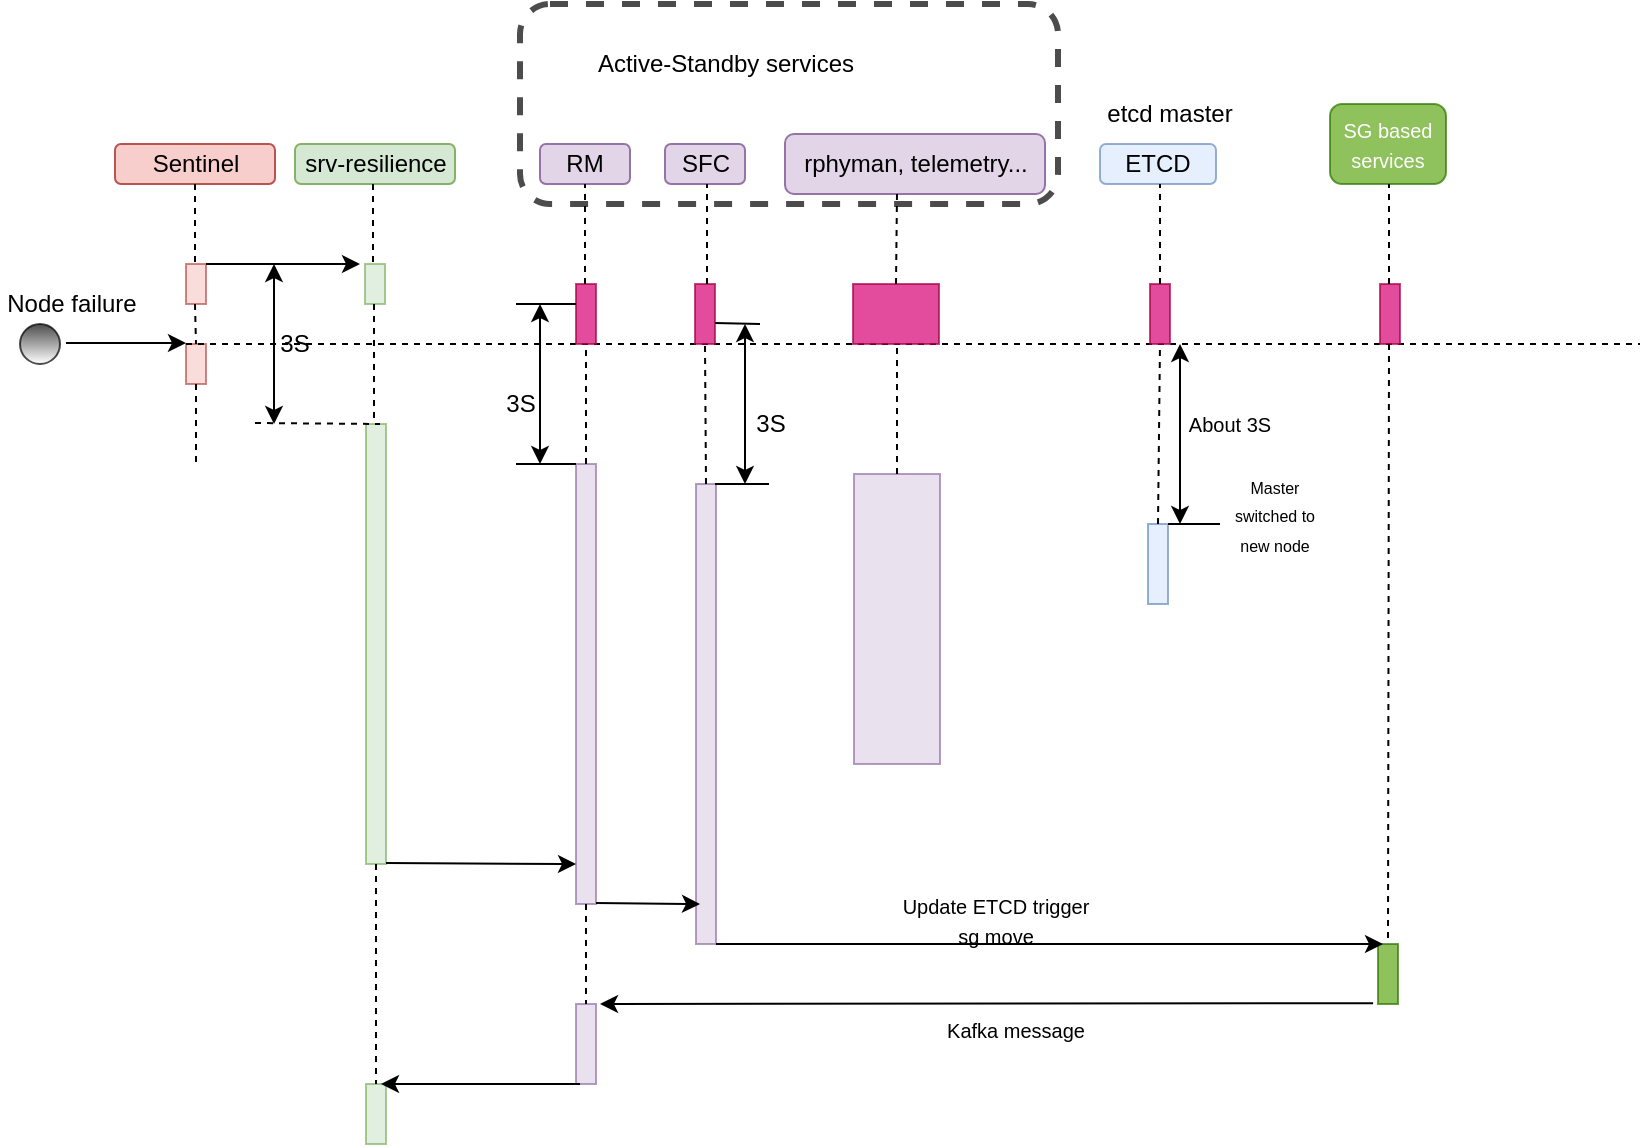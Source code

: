 <mxfile version="11.0.1" type="github"><diagram id="rz94_Uhr8k5v-FVwEpUD" name="integration_resilience"><mxGraphModel dx="1363" dy="916" grid="1" gridSize="10" guides="1" tooltips="1" connect="1" arrows="1" fold="1" page="1" pageScale="1" pageWidth="850" pageHeight="1100" math="0" shadow="0"><root><mxCell id="0"/><mxCell id="1" parent="0"/><mxCell id="OxOy1GGtkLxaxUeBjBgH-1" value="Sentinel" style="rounded=1;whiteSpace=wrap;html=1;fillColor=#f8cecc;strokeColor=#b85450;" parent="1" vertex="1"><mxGeometry x="67.5" y="180" width="80" height="20" as="geometry"/></mxCell><mxCell id="OxOy1GGtkLxaxUeBjBgH-3" value="srv-resilience" style="rounded=1;whiteSpace=wrap;html=1;fillColor=#d5e8d4;strokeColor=#82b366;" parent="1" vertex="1"><mxGeometry x="157.5" y="180" width="80" height="20" as="geometry"/></mxCell><mxCell id="OxOy1GGtkLxaxUeBjBgH-4" value="RM" style="rounded=1;whiteSpace=wrap;html=1;fillColor=#e1d5e7;strokeColor=#9673a6;" parent="1" vertex="1"><mxGeometry x="280" y="180" width="45" height="20" as="geometry"/></mxCell><mxCell id="OxOy1GGtkLxaxUeBjBgH-5" value="SFC" style="rounded=1;whiteSpace=wrap;html=1;fillColor=#e1d5e7;strokeColor=#9673a6;" parent="1" vertex="1"><mxGeometry x="342.5" y="180" width="40" height="20" as="geometry"/></mxCell><mxCell id="OxOy1GGtkLxaxUeBjBgH-6" value="rphyman, telemetry..." style="rounded=1;whiteSpace=wrap;html=1;fillColor=#e1d5e7;strokeColor=#9673a6;" parent="1" vertex="1"><mxGeometry x="402.5" y="175" width="130" height="30" as="geometry"/></mxCell><mxCell id="OxOy1GGtkLxaxUeBjBgH-8" value="" style="rounded=1;whiteSpace=wrap;html=1;shadow=0;glass=0;dashed=1;comic=0;strokeWidth=3;opacity=70;fillColor=none;gradientColor=#ffffff;" parent="1" vertex="1"><mxGeometry x="270" y="110" width="269" height="100" as="geometry"/></mxCell><mxCell id="OxOy1GGtkLxaxUeBjBgH-9" value="Active-Standby services" style="text;html=1;strokeColor=none;fillColor=none;align=center;verticalAlign=middle;whiteSpace=wrap;rounded=0;shadow=0;glass=0;dashed=1;comic=0;opacity=70;" parent="1" vertex="1"><mxGeometry x="302.5" y="130" width="140" height="20" as="geometry"/></mxCell><mxCell id="OxOy1GGtkLxaxUeBjBgH-10" value="" style="rounded=0;whiteSpace=wrap;html=1;shadow=0;glass=0;comic=0;strokeWidth=1;fillColor=#f8cecc;opacity=70;strokeColor=#b85450;" parent="1" vertex="1"><mxGeometry x="103" y="240" width="10" height="20" as="geometry"/></mxCell><mxCell id="OxOy1GGtkLxaxUeBjBgH-13" value="" style="endArrow=none;dashed=1;html=1;" parent="1" edge="1"><mxGeometry width="50" height="50" relative="1" as="geometry"><mxPoint x="107.5" y="200" as="sourcePoint"/><mxPoint x="107.5" y="240" as="targetPoint"/></mxGeometry></mxCell><mxCell id="OxOy1GGtkLxaxUeBjBgH-17" value="" style="rounded=0;whiteSpace=wrap;html=1;shadow=0;glass=0;comic=0;strokeWidth=1;fillColor=#d5e8d4;opacity=70;strokeColor=#82b366;" parent="1" vertex="1"><mxGeometry x="192.5" y="240" width="10" height="20" as="geometry"/></mxCell><mxCell id="OxOy1GGtkLxaxUeBjBgH-18" value="" style="endArrow=none;dashed=1;html=1;" parent="1" edge="1"><mxGeometry width="50" height="50" relative="1" as="geometry"><mxPoint x="196.5" y="200" as="sourcePoint"/><mxPoint x="196.5" y="240" as="targetPoint"/></mxGeometry></mxCell><mxCell id="OxOy1GGtkLxaxUeBjBgH-19" value="" style="endArrow=classic;html=1;" parent="1" edge="1"><mxGeometry width="50" height="50" relative="1" as="geometry"><mxPoint x="113" y="240" as="sourcePoint"/><mxPoint x="190" y="240" as="targetPoint"/></mxGeometry></mxCell><mxCell id="OxOy1GGtkLxaxUeBjBgH-20" value="" style="rounded=0;whiteSpace=wrap;html=1;shadow=0;glass=0;comic=0;strokeWidth=1;fillColor=#f8cecc;opacity=70;strokeColor=#b85450;" parent="1" vertex="1"><mxGeometry x="103" y="280" width="10" height="20" as="geometry"/></mxCell><mxCell id="OxOy1GGtkLxaxUeBjBgH-23" value="" style="rounded=0;whiteSpace=wrap;html=1;shadow=0;glass=0;comic=0;strokeWidth=1;fillColor=#d5e8d4;opacity=70;strokeColor=#82b366;" parent="1" vertex="1"><mxGeometry x="193" y="320" width="10" height="220" as="geometry"/></mxCell><mxCell id="OxOy1GGtkLxaxUeBjBgH-26" value="" style="endArrow=classic;startArrow=classic;html=1;" parent="1" edge="1"><mxGeometry width="50" height="50" relative="1" as="geometry"><mxPoint x="147" y="320" as="sourcePoint"/><mxPoint x="147" y="240" as="targetPoint"/></mxGeometry></mxCell><mxCell id="OxOy1GGtkLxaxUeBjBgH-27" value="" style="endArrow=none;html=1;dashed=1;" parent="1" edge="1"><mxGeometry width="50" height="50" relative="1" as="geometry"><mxPoint x="137.5" y="319.5" as="sourcePoint"/><mxPoint x="200" y="320" as="targetPoint"/></mxGeometry></mxCell><mxCell id="OxOy1GGtkLxaxUeBjBgH-28" value="" style="endArrow=classic;html=1;endFill=1;" parent="1" edge="1"><mxGeometry width="50" height="50" relative="1" as="geometry"><mxPoint x="43" y="279.5" as="sourcePoint"/><mxPoint x="103" y="279.5" as="targetPoint"/></mxGeometry></mxCell><mxCell id="OxOy1GGtkLxaxUeBjBgH-29" value="" style="ellipse;whiteSpace=wrap;html=1;aspect=fixed;shadow=0;glass=0;comic=0;strokeWidth=1;fillColor=#000000;gradientColor=#ffffff;opacity=70;strokeColor=#000000;" parent="1" vertex="1"><mxGeometry x="20" y="270" width="20" height="20" as="geometry"/></mxCell><mxCell id="OxOy1GGtkLxaxUeBjBgH-32" value="Node failure" style="text;html=1;strokeColor=none;fillColor=none;align=center;verticalAlign=middle;whiteSpace=wrap;rounded=0;shadow=0;glass=0;comic=0;opacity=70;" parent="1" vertex="1"><mxGeometry x="10" y="250" width="72" height="20" as="geometry"/></mxCell><mxCell id="OxOy1GGtkLxaxUeBjBgH-33" value="3S" style="text;html=1;strokeColor=none;fillColor=none;align=center;verticalAlign=middle;whiteSpace=wrap;rounded=0;shadow=0;glass=0;comic=0;opacity=70;" parent="1" vertex="1"><mxGeometry x="145" y="270" width="25" height="20" as="geometry"/></mxCell><mxCell id="OxOy1GGtkLxaxUeBjBgH-34" value="" style="endArrow=none;dashed=1;html=1;" parent="1" edge="1"><mxGeometry width="50" height="50" relative="1" as="geometry"><mxPoint x="108" y="300" as="sourcePoint"/><mxPoint x="108" y="340" as="targetPoint"/></mxGeometry></mxCell><mxCell id="OxOy1GGtkLxaxUeBjBgH-35" value="" style="endArrow=none;dashed=1;html=1;" parent="1" edge="1"><mxGeometry width="50" height="50" relative="1" as="geometry"><mxPoint x="107.5" y="260" as="sourcePoint"/><mxPoint x="108" y="280" as="targetPoint"/></mxGeometry></mxCell><mxCell id="OxOy1GGtkLxaxUeBjBgH-36" value="" style="endArrow=none;dashed=1;html=1;" parent="1" edge="1"><mxGeometry width="50" height="50" relative="1" as="geometry"><mxPoint x="197" y="260" as="sourcePoint"/><mxPoint x="197" y="320" as="targetPoint"/></mxGeometry></mxCell><mxCell id="OxOy1GGtkLxaxUeBjBgH-39" value="ETCD" style="rounded=1;whiteSpace=wrap;html=1;shadow=0;glass=0;comic=0;strokeColor=#6c8ebf;strokeWidth=1;fillColor=#dae8fc;opacity=70;" parent="1" vertex="1"><mxGeometry x="560" y="180" width="58" height="20" as="geometry"/></mxCell><mxCell id="OxOy1GGtkLxaxUeBjBgH-40" value="etcd master" style="text;html=1;strokeColor=none;fillColor=none;align=center;verticalAlign=middle;whiteSpace=wrap;rounded=0;shadow=0;glass=0;comic=0;opacity=70;" parent="1" vertex="1"><mxGeometry x="560" y="155" width="70" height="20" as="geometry"/></mxCell><mxCell id="OxOy1GGtkLxaxUeBjBgH-41" value="" style="endArrow=none;dashed=1;html=1;strokeColor=#000000;" parent="1" edge="1"><mxGeometry width="50" height="50" relative="1" as="geometry"><mxPoint x="103" y="280" as="sourcePoint"/><mxPoint x="830" y="280" as="targetPoint"/></mxGeometry></mxCell><mxCell id="OxOy1GGtkLxaxUeBjBgH-42" value="" style="rounded=0;whiteSpace=wrap;html=1;shadow=0;glass=0;comic=0;strokeWidth=1;fillColor=#d80073;opacity=70;strokeColor=#A50040;fontColor=#ffffff;" parent="1" vertex="1"><mxGeometry x="298" y="250" width="10" height="30" as="geometry"/></mxCell><mxCell id="OxOy1GGtkLxaxUeBjBgH-49" value="" style="rounded=0;whiteSpace=wrap;html=1;shadow=0;glass=0;comic=0;strokeWidth=1;fillColor=#e1d5e7;opacity=70;strokeColor=#9673a6;" parent="1" vertex="1"><mxGeometry x="298" y="340" width="10" height="220" as="geometry"/></mxCell><mxCell id="OxOy1GGtkLxaxUeBjBgH-50" value="" style="endArrow=none;html=1;strokeColor=#000000;" parent="1" edge="1"><mxGeometry width="50" height="50" relative="1" as="geometry"><mxPoint x="268" y="260" as="sourcePoint"/><mxPoint x="298" y="260" as="targetPoint"/></mxGeometry></mxCell><mxCell id="OxOy1GGtkLxaxUeBjBgH-51" value="" style="endArrow=none;html=1;strokeColor=#000000;" parent="1" edge="1"><mxGeometry width="50" height="50" relative="1" as="geometry"><mxPoint x="268" y="340" as="sourcePoint"/><mxPoint x="298" y="340" as="targetPoint"/></mxGeometry></mxCell><mxCell id="OxOy1GGtkLxaxUeBjBgH-52" value="" style="endArrow=classic;startArrow=classic;html=1;" parent="1" edge="1"><mxGeometry width="50" height="50" relative="1" as="geometry"><mxPoint x="280" y="340" as="sourcePoint"/><mxPoint x="280" y="260" as="targetPoint"/></mxGeometry></mxCell><mxCell id="OxOy1GGtkLxaxUeBjBgH-53" value="3S" style="text;html=1;strokeColor=none;fillColor=none;align=center;verticalAlign=middle;whiteSpace=wrap;rounded=0;shadow=0;glass=0;comic=0;opacity=70;" parent="1" vertex="1"><mxGeometry x="257.5" y="300" width="25" height="20" as="geometry"/></mxCell><mxCell id="OxOy1GGtkLxaxUeBjBgH-54" value="" style="endArrow=none;dashed=1;html=1;strokeColor=#000000;" parent="1" edge="1"><mxGeometry width="50" height="50" relative="1" as="geometry"><mxPoint x="302.5" y="250" as="sourcePoint"/><mxPoint x="302.5" y="200" as="targetPoint"/></mxGeometry></mxCell><mxCell id="OxOy1GGtkLxaxUeBjBgH-55" value="" style="endArrow=none;dashed=1;html=1;strokeColor=#000000;exitX=0.5;exitY=0;exitDx=0;exitDy=0;" parent="1" source="OxOy1GGtkLxaxUeBjBgH-49" edge="1"><mxGeometry width="50" height="50" relative="1" as="geometry"><mxPoint x="303" y="330" as="sourcePoint"/><mxPoint x="303" y="280" as="targetPoint"/></mxGeometry></mxCell><mxCell id="OxOy1GGtkLxaxUeBjBgH-56" value="" style="rounded=0;whiteSpace=wrap;html=1;shadow=0;glass=0;comic=0;strokeWidth=1;fillColor=#d80073;opacity=70;strokeColor=#A50040;fontColor=#ffffff;" parent="1" vertex="1"><mxGeometry x="585" y="250" width="10" height="30" as="geometry"/></mxCell><mxCell id="OxOy1GGtkLxaxUeBjBgH-58" value="" style="rounded=0;whiteSpace=wrap;html=1;shadow=0;glass=0;comic=0;strokeWidth=1;fillColor=#dae8fc;opacity=70;strokeColor=#6c8ebf;" parent="1" vertex="1"><mxGeometry x="584" y="370" width="10" height="40" as="geometry"/></mxCell><mxCell id="OxOy1GGtkLxaxUeBjBgH-59" value="" style="rounded=0;whiteSpace=wrap;html=1;shadow=0;glass=0;comic=0;strokeWidth=1;fillColor=#d80073;opacity=70;strokeColor=#A50040;fontColor=#ffffff;" parent="1" vertex="1"><mxGeometry x="357.5" y="250" width="10" height="30" as="geometry"/></mxCell><mxCell id="OxOy1GGtkLxaxUeBjBgH-60" value="" style="endArrow=none;html=1;strokeColor=#000000;" parent="1" edge="1"><mxGeometry width="50" height="50" relative="1" as="geometry"><mxPoint x="367.5" y="269.5" as="sourcePoint"/><mxPoint x="390" y="270" as="targetPoint"/></mxGeometry></mxCell><mxCell id="OxOy1GGtkLxaxUeBjBgH-61" value="" style="endArrow=classic;startArrow=classic;html=1;" parent="1" edge="1"><mxGeometry width="50" height="50" relative="1" as="geometry"><mxPoint x="382.5" y="350" as="sourcePoint"/><mxPoint x="382.5" y="270" as="targetPoint"/></mxGeometry></mxCell><mxCell id="OxOy1GGtkLxaxUeBjBgH-62" value="" style="rounded=0;whiteSpace=wrap;html=1;shadow=0;glass=0;comic=0;strokeWidth=1;fillColor=#e1d5e7;opacity=70;strokeColor=#9673a6;" parent="1" vertex="1"><mxGeometry x="358" y="350" width="10" height="230" as="geometry"/></mxCell><mxCell id="OxOy1GGtkLxaxUeBjBgH-64" value="" style="endArrow=none;html=1;strokeColor=#000000;" parent="1" edge="1"><mxGeometry width="50" height="50" relative="1" as="geometry"><mxPoint x="367.5" y="350" as="sourcePoint"/><mxPoint x="394.5" y="350" as="targetPoint"/><Array as="points"><mxPoint x="367.5" y="350"/></Array></mxGeometry></mxCell><mxCell id="OxOy1GGtkLxaxUeBjBgH-65" value="3S" style="text;html=1;strokeColor=none;fillColor=none;align=center;verticalAlign=middle;whiteSpace=wrap;rounded=0;shadow=0;glass=0;comic=0;opacity=70;" parent="1" vertex="1"><mxGeometry x="382.5" y="310" width="25" height="20" as="geometry"/></mxCell><mxCell id="OxOy1GGtkLxaxUeBjBgH-66" value="" style="endArrow=none;dashed=1;html=1;strokeColor=#000000;exitX=0.5;exitY=0;exitDx=0;exitDy=0;" parent="1" source="OxOy1GGtkLxaxUeBjBgH-58" edge="1"><mxGeometry width="50" height="50" relative="1" as="geometry"><mxPoint x="589.905" y="340.095" as="sourcePoint"/><mxPoint x="590" y="280" as="targetPoint"/></mxGeometry></mxCell><mxCell id="OxOy1GGtkLxaxUeBjBgH-67" value="" style="endArrow=none;dashed=1;html=1;strokeColor=#000000;" parent="1" edge="1"><mxGeometry width="50" height="50" relative="1" as="geometry"><mxPoint x="363.5" y="250" as="sourcePoint"/><mxPoint x="363.5" y="200" as="targetPoint"/></mxGeometry></mxCell><mxCell id="OxOy1GGtkLxaxUeBjBgH-68" value="" style="endArrow=none;dashed=1;html=1;strokeColor=#000000;exitX=0.5;exitY=0;exitDx=0;exitDy=0;" parent="1" source="OxOy1GGtkLxaxUeBjBgH-62" edge="1"><mxGeometry width="50" height="50" relative="1" as="geometry"><mxPoint x="362.5" y="330" as="sourcePoint"/><mxPoint x="362.5" y="280" as="targetPoint"/></mxGeometry></mxCell><mxCell id="OxOy1GGtkLxaxUeBjBgH-69" value="" style="endArrow=classic;startArrow=classic;html=1;" parent="1" edge="1"><mxGeometry width="50" height="50" relative="1" as="geometry"><mxPoint x="600" y="370" as="sourcePoint"/><mxPoint x="600" y="280" as="targetPoint"/></mxGeometry></mxCell><mxCell id="OxOy1GGtkLxaxUeBjBgH-70" value="&lt;font style=&quot;font-size: 10px&quot;&gt;About 3S&lt;/font&gt;" style="text;html=1;strokeColor=none;fillColor=none;align=center;verticalAlign=middle;whiteSpace=wrap;rounded=0;shadow=0;glass=0;comic=0;opacity=70;" parent="1" vertex="1"><mxGeometry x="600" y="310" width="50" height="20" as="geometry"/></mxCell><mxCell id="OxOy1GGtkLxaxUeBjBgH-71" value="" style="endArrow=none;html=1;strokeColor=#000000;" parent="1" edge="1"><mxGeometry width="50" height="50" relative="1" as="geometry"><mxPoint x="594" y="370" as="sourcePoint"/><mxPoint x="620" y="370" as="targetPoint"/><Array as="points"><mxPoint x="594" y="370"/></Array></mxGeometry></mxCell><mxCell id="OxOy1GGtkLxaxUeBjBgH-72" value="" style="endArrow=none;dashed=1;html=1;strokeColor=#000000;" parent="1" edge="1"><mxGeometry width="50" height="50" relative="1" as="geometry"><mxPoint x="590" y="250" as="sourcePoint"/><mxPoint x="590" y="200" as="targetPoint"/></mxGeometry></mxCell><mxCell id="OxOy1GGtkLxaxUeBjBgH-73" value="&lt;font style=&quot;font-size: 8px&quot;&gt;Master switched to new node&lt;/font&gt;" style="text;html=1;strokeColor=none;fillColor=none;align=center;verticalAlign=middle;whiteSpace=wrap;rounded=0;shadow=0;glass=0;comic=0;opacity=70;" parent="1" vertex="1"><mxGeometry x="620" y="360" width="55" height="10" as="geometry"/></mxCell><mxCell id="OxOy1GGtkLxaxUeBjBgH-74" value="" style="rounded=0;whiteSpace=wrap;html=1;shadow=0;glass=0;comic=0;strokeWidth=1;fillColor=#d80073;opacity=70;strokeColor=#A50040;fontColor=#ffffff;" parent="1" vertex="1"><mxGeometry x="436.5" y="250" width="43" height="30" as="geometry"/></mxCell><mxCell id="OxOy1GGtkLxaxUeBjBgH-75" value="" style="rounded=0;whiteSpace=wrap;html=1;shadow=0;glass=0;comic=0;strokeWidth=1;fillColor=#e1d5e7;opacity=70;strokeColor=#9673a6;" parent="1" vertex="1"><mxGeometry x="437" y="345" width="43" height="145" as="geometry"/></mxCell><mxCell id="OxOy1GGtkLxaxUeBjBgH-77" value="" style="endArrow=none;dashed=1;html=1;strokeColor=#000000;" parent="1" edge="1"><mxGeometry width="50" height="50" relative="1" as="geometry"><mxPoint x="458" y="250" as="sourcePoint"/><mxPoint x="458.5" y="205" as="targetPoint"/></mxGeometry></mxCell><mxCell id="OxOy1GGtkLxaxUeBjBgH-78" value="" style="endArrow=none;dashed=1;html=1;strokeColor=#000000;exitX=0.5;exitY=0;exitDx=0;exitDy=0;" parent="1" source="OxOy1GGtkLxaxUeBjBgH-75" edge="1"><mxGeometry width="50" height="50" relative="1" as="geometry"><mxPoint x="459" y="340" as="sourcePoint"/><mxPoint x="458.5" y="280" as="targetPoint"/></mxGeometry></mxCell><mxCell id="OxOy1GGtkLxaxUeBjBgH-80" value="&lt;font style=&quot;font-size: 10px&quot;&gt;SG based services&lt;/font&gt;" style="rounded=1;whiteSpace=wrap;html=1;shadow=0;glass=0;comic=0;strokeColor=#2D7600;strokeWidth=1;fillColor=#60a917;opacity=70;fontColor=#ffffff;" parent="1" vertex="1"><mxGeometry x="675" y="160" width="58" height="40" as="geometry"/></mxCell><mxCell id="OxOy1GGtkLxaxUeBjBgH-81" value="" style="rounded=0;whiteSpace=wrap;html=1;shadow=0;glass=0;comic=0;strokeWidth=1;fillColor=#d80073;opacity=70;strokeColor=#A50040;fontColor=#ffffff;" parent="1" vertex="1"><mxGeometry x="700" y="250" width="10" height="30" as="geometry"/></mxCell><mxCell id="OxOy1GGtkLxaxUeBjBgH-82" value="" style="endArrow=none;dashed=1;html=1;strokeColor=#000000;" parent="1" edge="1"><mxGeometry width="50" height="50" relative="1" as="geometry"><mxPoint x="704.5" y="250" as="sourcePoint"/><mxPoint x="704.5" y="200" as="targetPoint"/></mxGeometry></mxCell><mxCell id="OxOy1GGtkLxaxUeBjBgH-84" value="" style="endArrow=classic;html=1;strokeColor=#000000;" parent="1" edge="1"><mxGeometry width="50" height="50" relative="1" as="geometry"><mxPoint x="203" y="539.5" as="sourcePoint"/><mxPoint x="298" y="540" as="targetPoint"/></mxGeometry></mxCell><mxCell id="OxOy1GGtkLxaxUeBjBgH-85" value="" style="endArrow=classic;html=1;strokeColor=#000000;" parent="1" edge="1"><mxGeometry width="50" height="50" relative="1" as="geometry"><mxPoint x="308" y="559.5" as="sourcePoint"/><mxPoint x="360" y="560" as="targetPoint"/></mxGeometry></mxCell><mxCell id="OxOy1GGtkLxaxUeBjBgH-86" value="" style="rounded=0;whiteSpace=wrap;html=1;shadow=0;glass=0;comic=0;strokeWidth=1;fillColor=#60a917;opacity=70;strokeColor=#2D7600;fontColor=#ffffff;" parent="1" vertex="1"><mxGeometry x="699" y="580" width="10" height="30" as="geometry"/></mxCell><mxCell id="OxOy1GGtkLxaxUeBjBgH-87" value="" style="endArrow=classic;html=1;strokeColor=#000000;entryX=0.25;entryY=0;entryDx=0;entryDy=0;" parent="1" target="OxOy1GGtkLxaxUeBjBgH-86" edge="1"><mxGeometry width="50" height="50" relative="1" as="geometry"><mxPoint x="368" y="580" as="sourcePoint"/><mxPoint x="448" y="580" as="targetPoint"/></mxGeometry></mxCell><mxCell id="OxOy1GGtkLxaxUeBjBgH-88" value="" style="rounded=0;whiteSpace=wrap;html=1;shadow=0;glass=0;comic=0;strokeWidth=1;fillColor=#e1d5e7;opacity=70;strokeColor=#9673a6;" parent="1" vertex="1"><mxGeometry x="298" y="610" width="10" height="40" as="geometry"/></mxCell><mxCell id="OxOy1GGtkLxaxUeBjBgH-89" value="" style="endArrow=classic;html=1;strokeColor=#000000;exitX=-0.245;exitY=0.987;exitDx=0;exitDy=0;exitPerimeter=0;" parent="1" source="OxOy1GGtkLxaxUeBjBgH-86" edge="1"><mxGeometry width="50" height="50" relative="1" as="geometry"><mxPoint x="580" y="720" as="sourcePoint"/><mxPoint x="310" y="610" as="targetPoint"/></mxGeometry></mxCell><mxCell id="OxOy1GGtkLxaxUeBjBgH-90" value="" style="rounded=0;whiteSpace=wrap;html=1;shadow=0;glass=0;comic=0;strokeWidth=1;fillColor=#d5e8d4;opacity=70;strokeColor=#82b366;" parent="1" vertex="1"><mxGeometry x="193" y="650" width="10" height="30" as="geometry"/></mxCell><mxCell id="OxOy1GGtkLxaxUeBjBgH-91" value="" style="endArrow=classic;html=1;strokeColor=#000000;entryX=0.75;entryY=0;entryDx=0;entryDy=0;" parent="1" target="OxOy1GGtkLxaxUeBjBgH-90" edge="1"><mxGeometry width="50" height="50" relative="1" as="geometry"><mxPoint x="300" y="650" as="sourcePoint"/><mxPoint x="460" y="680" as="targetPoint"/></mxGeometry></mxCell><mxCell id="OxOy1GGtkLxaxUeBjBgH-92" value="" style="endArrow=none;dashed=1;html=1;entryX=0.5;entryY=0;entryDx=0;entryDy=0;" parent="1" target="OxOy1GGtkLxaxUeBjBgH-86" edge="1"><mxGeometry width="50" height="50" relative="1" as="geometry"><mxPoint x="704.5" y="280" as="sourcePoint"/><mxPoint x="704.5" y="320" as="targetPoint"/></mxGeometry></mxCell><mxCell id="OxOy1GGtkLxaxUeBjBgH-93" value="" style="endArrow=none;dashed=1;html=1;" parent="1" edge="1"><mxGeometry width="50" height="50" relative="1" as="geometry"><mxPoint x="198" y="540" as="sourcePoint"/><mxPoint x="198" y="650" as="targetPoint"/></mxGeometry></mxCell><mxCell id="OxOy1GGtkLxaxUeBjBgH-94" value="" style="endArrow=none;dashed=1;html=1;entryX=0.5;entryY=0;entryDx=0;entryDy=0;" parent="1" target="OxOy1GGtkLxaxUeBjBgH-88" edge="1"><mxGeometry width="50" height="50" relative="1" as="geometry"><mxPoint x="303" y="560" as="sourcePoint"/><mxPoint x="303" y="600" as="targetPoint"/></mxGeometry></mxCell><mxCell id="OxOy1GGtkLxaxUeBjBgH-95" value="&lt;font style=&quot;font-size: 10px&quot;&gt;Update ETCD trigger sg move&lt;/font&gt;" style="text;html=1;strokeColor=none;fillColor=none;align=center;verticalAlign=middle;whiteSpace=wrap;rounded=0;shadow=0;glass=0;comic=0;opacity=70;" parent="1" vertex="1"><mxGeometry x="458" y="560" width="100" height="15" as="geometry"/></mxCell><mxCell id="OxOy1GGtkLxaxUeBjBgH-96" value="&lt;font size=&quot;1&quot;&gt;Kafka message&lt;/font&gt;" style="text;html=1;strokeColor=none;fillColor=none;align=center;verticalAlign=middle;whiteSpace=wrap;rounded=0;shadow=0;glass=0;comic=0;opacity=70;" parent="1" vertex="1"><mxGeometry x="467.5" y="615" width="100" height="15" as="geometry"/></mxCell></root></mxGraphModel></diagram></mxfile>